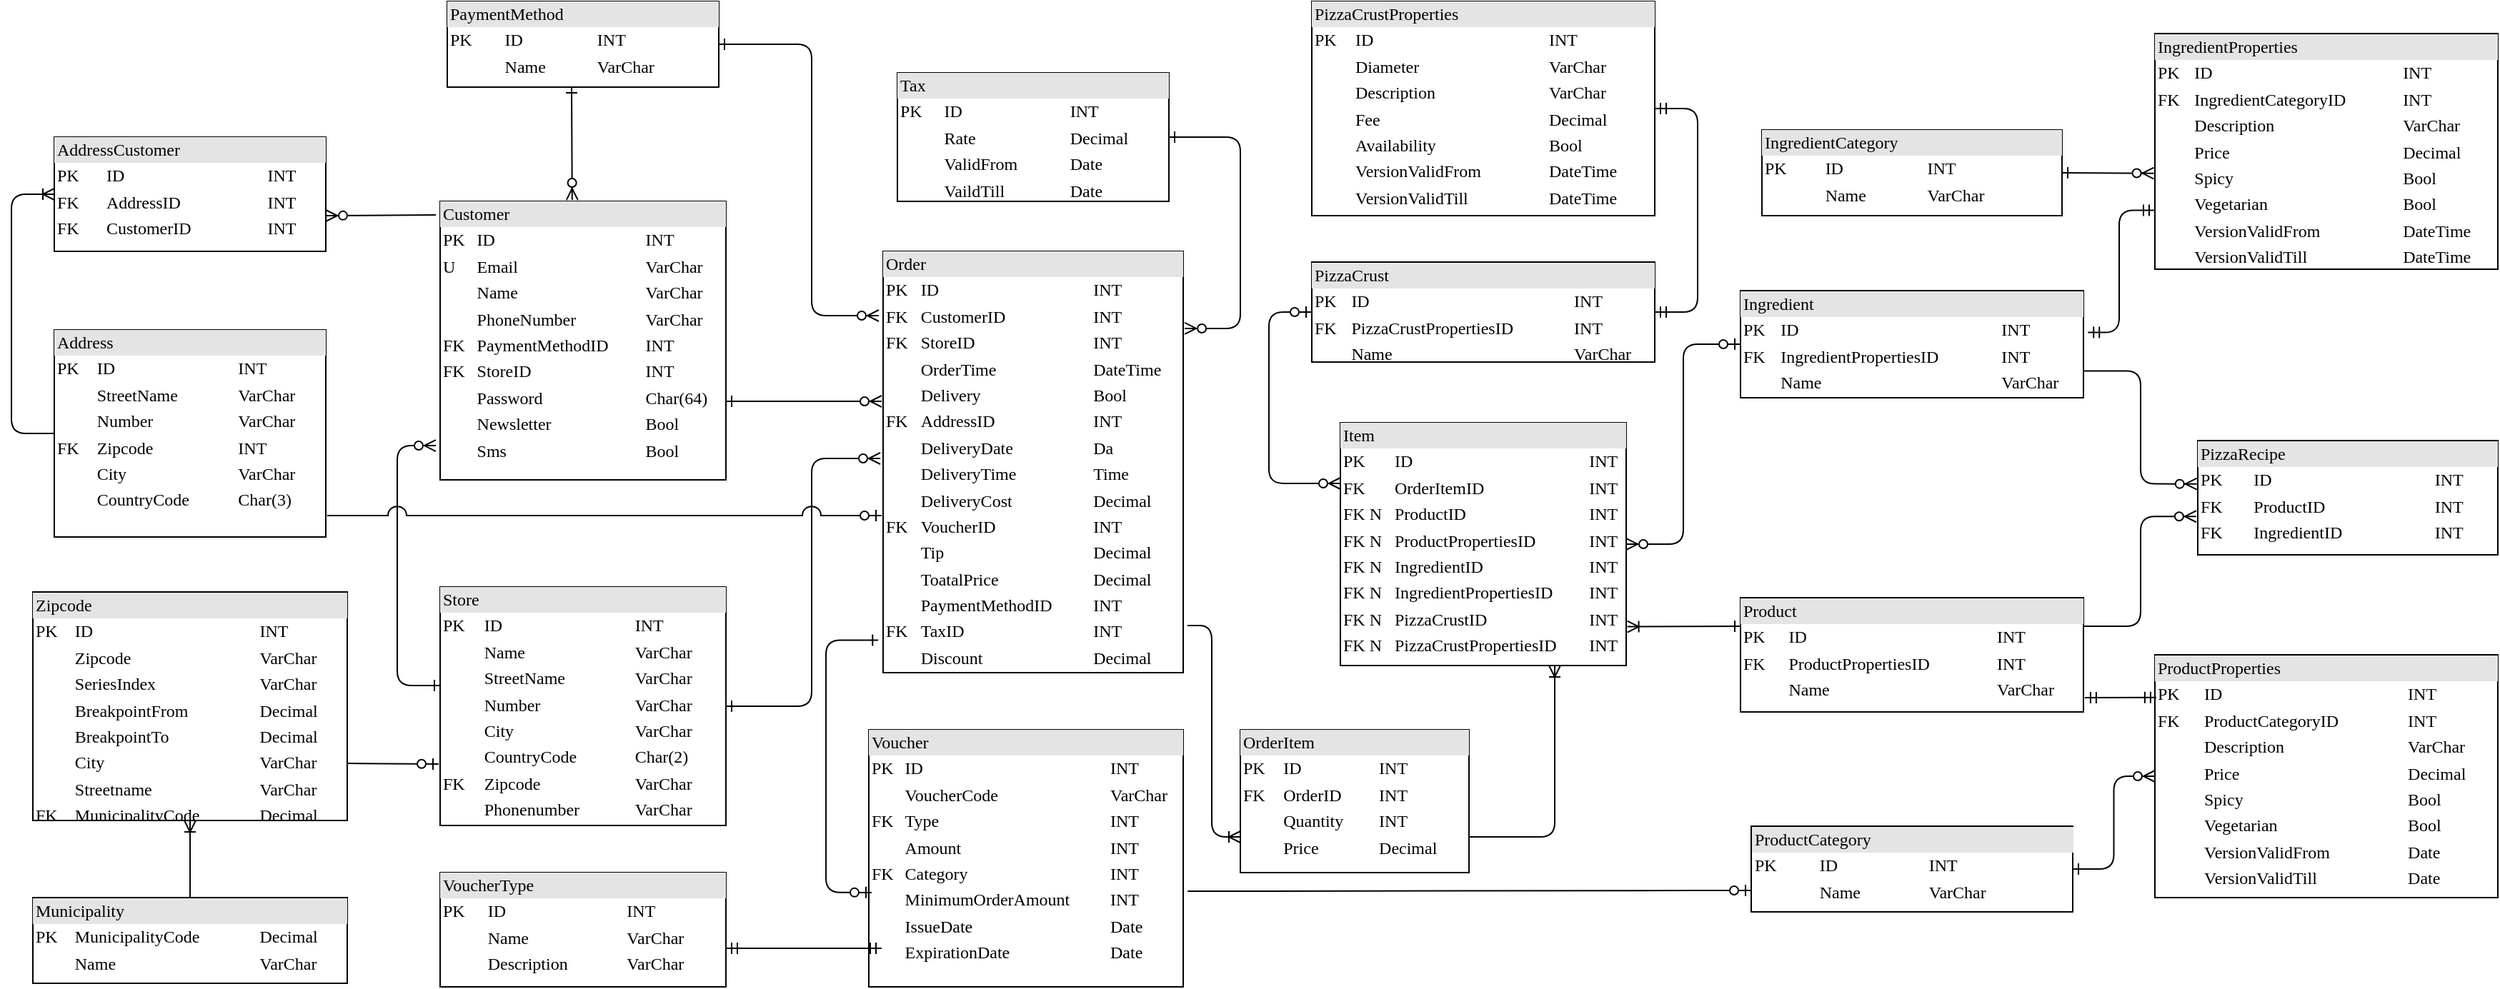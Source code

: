 <mxfile version="13.8.0" type="github">
  <diagram name="Page-1" id="2ca16b54-16f6-2749-3443-fa8db7711227">
    <mxGraphModel dx="3752" dy="2488" grid="1" gridSize="10" guides="1" tooltips="1" connect="1" arrows="1" fold="1" page="1" pageScale="1" pageWidth="1100" pageHeight="850" background="#ffffff" math="0" shadow="0">
      <root>
        <mxCell id="0" />
        <mxCell id="1" parent="0" />
        <mxCell id="2ed32ef02a7f4228-2" value="&lt;div style=&quot;box-sizing: border-box ; width: 100% ; background: #e4e4e4 ; padding: 2px&quot;&gt;Product&lt;br&gt;&lt;/div&gt;&lt;table style=&quot;width: 100% ; font-size: 1em&quot; cellspacing=&quot;0&quot; cellpadding=&quot;2&quot;&gt;&lt;tbody&gt;&lt;tr&gt;&lt;td&gt;PK&amp;nbsp;&lt;/td&gt;&lt;td&gt;ID&lt;/td&gt;&lt;td&gt;INT&lt;br&gt;&lt;/td&gt;&lt;/tr&gt;&lt;tr&gt;&lt;td&gt;FK&lt;/td&gt;&lt;td&gt;ProductPropertiesID&lt;br&gt;&lt;/td&gt;&lt;td&gt;INT&lt;/td&gt;&lt;/tr&gt;&lt;tr&gt;&lt;td&gt;&lt;br&gt;&lt;/td&gt;&lt;td&gt;Name&lt;br&gt;&lt;/td&gt;&lt;td&gt;VarChar&lt;br&gt;&lt;/td&gt;&lt;/tr&gt;&lt;/tbody&gt;&lt;/table&gt;" style="verticalAlign=top;align=left;overflow=fill;html=1;rounded=0;shadow=0;comic=0;labelBackgroundColor=none;strokeWidth=1;fontFamily=Verdana;fontSize=12" parent="1" vertex="1">
          <mxGeometry x="280" y="297.5" width="240" height="80" as="geometry" />
        </mxCell>
        <mxCell id="2ed32ef02a7f4228-3" value="&lt;div style=&quot;box-sizing: border-box ; width: 100% ; background: #e4e4e4 ; padding: 2px&quot;&gt;PizzaCrust&lt;br&gt;&lt;/div&gt;&lt;table style=&quot;width: 100% ; font-size: 1em&quot; cellspacing=&quot;0&quot; cellpadding=&quot;2&quot;&gt;&lt;tbody&gt;&lt;tr&gt;&lt;td&gt;PK&lt;/td&gt;&lt;td&gt;ID&lt;/td&gt;&lt;td&gt;INT&lt;/td&gt;&lt;/tr&gt;&lt;tr&gt;&lt;td&gt;FK&lt;/td&gt;&lt;td&gt;PizzaCrustPropertiesID&lt;/td&gt;&lt;td&gt;INT&lt;/td&gt;&lt;/tr&gt;&lt;tr&gt;&lt;td&gt;&lt;br&gt;&lt;/td&gt;&lt;td&gt;Name&lt;br&gt;&lt;/td&gt;&lt;td&gt;VarChar&lt;/td&gt;&lt;/tr&gt;&lt;/tbody&gt;&lt;/table&gt;" style="verticalAlign=top;align=left;overflow=fill;html=1;rounded=0;shadow=0;comic=0;labelBackgroundColor=none;strokeWidth=1;fontFamily=Verdana;fontSize=12" parent="1" vertex="1">
          <mxGeometry x="-20" y="62.5" width="240" height="70" as="geometry" />
        </mxCell>
        <mxCell id="2ed32ef02a7f4228-5" value="&lt;div style=&quot;box-sizing: border-box ; width: 100% ; background: #e4e4e4 ; padding: 2px&quot;&gt;Store&lt;br&gt;&lt;/div&gt;&lt;table style=&quot;width: 100% ; font-size: 1em&quot; cellspacing=&quot;0&quot; cellpadding=&quot;2&quot;&gt;&lt;tbody&gt;&lt;tr&gt;&lt;td&gt;PK&lt;/td&gt;&lt;td&gt;ID&lt;br&gt;&lt;/td&gt;&lt;td&gt;INT&lt;/td&gt;&lt;/tr&gt;&lt;tr&gt;&lt;td&gt;&lt;br&gt;&lt;/td&gt;&lt;td&gt;Name&lt;br&gt;&lt;/td&gt;&lt;td&gt;VarChar&lt;/td&gt;&lt;/tr&gt;&lt;tr&gt;&lt;td&gt;&lt;br&gt;&lt;/td&gt;&lt;td&gt;StreetName&lt;br&gt;&lt;/td&gt;&lt;td&gt;VarChar&lt;/td&gt;&lt;/tr&gt;&lt;tr&gt;&lt;td&gt;&lt;br&gt;&lt;/td&gt;&lt;td&gt;Number&lt;br&gt;&lt;/td&gt;&lt;td&gt;VarChar&lt;/td&gt;&lt;/tr&gt;&lt;tr&gt;&lt;td&gt;&lt;br&gt;&lt;/td&gt;&lt;td&gt;City&lt;br&gt;&lt;/td&gt;&lt;td&gt;VarChar&lt;/td&gt;&lt;/tr&gt;&lt;tr&gt;&lt;td&gt;&lt;br&gt;&lt;/td&gt;&lt;td&gt;CountryCode&lt;br&gt;&lt;/td&gt;&lt;td&gt;Char(2)&lt;/td&gt;&lt;/tr&gt;&lt;tr&gt;&lt;td&gt;FK&lt;/td&gt;&lt;td&gt;Zipcode&lt;br&gt;&lt;/td&gt;&lt;td&gt;VarChar&lt;/td&gt;&lt;/tr&gt;&lt;tr&gt;&lt;td&gt;&lt;br&gt;&lt;/td&gt;&lt;td&gt;Phonenumber&lt;br&gt;&lt;/td&gt;&lt;td&gt;VarChar&lt;/td&gt;&lt;/tr&gt;&lt;/tbody&gt;&lt;/table&gt;" style="verticalAlign=top;align=left;overflow=fill;html=1;rounded=0;shadow=0;comic=0;labelBackgroundColor=none;strokeWidth=1;fontFamily=Verdana;fontSize=12" parent="1" vertex="1">
          <mxGeometry x="-630" y="290" width="200" height="167" as="geometry" />
        </mxCell>
        <mxCell id="2ed32ef02a7f4228-8" value="&lt;div style=&quot;box-sizing: border-box ; width: 100% ; background: #e4e4e4 ; padding: 2px&quot;&gt;Ingredient&lt;br&gt;&lt;/div&gt;&lt;table style=&quot;width: 100% ; font-size: 1em&quot; cellspacing=&quot;0&quot; cellpadding=&quot;2&quot;&gt;&lt;tbody&gt;&lt;tr&gt;&lt;td&gt;PK&lt;/td&gt;&lt;td&gt;ID&lt;/td&gt;&lt;td&gt;INT&lt;/td&gt;&lt;/tr&gt;&lt;tr&gt;&lt;td&gt;FK&lt;/td&gt;&lt;td&gt;IngredientPropertiesID&lt;/td&gt;&lt;td&gt;INT&lt;/td&gt;&lt;/tr&gt;&lt;tr&gt;&lt;td&gt;&lt;br&gt;&lt;/td&gt;&lt;td&gt;Name&lt;br&gt;&lt;/td&gt;&lt;td&gt;VarChar&lt;/td&gt;&lt;/tr&gt;&lt;/tbody&gt;&lt;/table&gt;" style="verticalAlign=top;align=left;overflow=fill;html=1;rounded=0;shadow=0;comic=0;labelBackgroundColor=none;strokeWidth=1;fontFamily=Verdana;fontSize=12" parent="1" vertex="1">
          <mxGeometry x="280" y="82.5" width="240" height="75" as="geometry" />
        </mxCell>
        <mxCell id="2ed32ef02a7f4228-10" value="&lt;div style=&quot;box-sizing: border-box ; width: 100% ; background: #e4e4e4 ; padding: 2px&quot;&gt;Zipcode&lt;br&gt;&lt;/div&gt;&lt;table style=&quot;width: 100% ; font-size: 1em&quot; cellspacing=&quot;0&quot; cellpadding=&quot;2&quot;&gt;&lt;tbody&gt;&lt;tr&gt;&lt;td&gt;PK&lt;/td&gt;&lt;td&gt;ID&lt;/td&gt;&lt;td&gt;INT&lt;/td&gt;&lt;/tr&gt;&lt;tr&gt;&lt;td&gt;&lt;br&gt;&lt;/td&gt;&lt;td&gt;Zipcode&lt;br&gt;&lt;/td&gt;&lt;td&gt;VarChar&lt;/td&gt;&lt;/tr&gt;&lt;tr&gt;&lt;td&gt;&lt;br&gt;&lt;/td&gt;&lt;td&gt;SeriesIndex&lt;br&gt;&lt;/td&gt;&lt;td&gt;VarChar&lt;br&gt;&lt;/td&gt;&lt;/tr&gt;&lt;tr&gt;&lt;td&gt;&lt;br&gt;&lt;/td&gt;&lt;td&gt;BreakpointFrom&lt;br&gt;&lt;/td&gt;&lt;td&gt;Decimal&lt;br&gt;&lt;/td&gt;&lt;/tr&gt;&lt;tr&gt;&lt;td&gt;&lt;br&gt;&lt;/td&gt;&lt;td&gt;BreakpointTo&lt;br&gt;&lt;/td&gt;&lt;td&gt;Decimal&lt;br&gt;&lt;/td&gt;&lt;/tr&gt;&lt;tr&gt;&lt;td&gt;&lt;br&gt;&lt;/td&gt;&lt;td&gt;City&lt;br&gt;&lt;/td&gt;&lt;td&gt;VarChar&lt;br&gt;&lt;/td&gt;&lt;/tr&gt;&lt;tr&gt;&lt;td&gt;&lt;br&gt;&lt;/td&gt;&lt;td&gt;Streetname&lt;br&gt;&lt;/td&gt;&lt;td&gt;VarChar&lt;br&gt;&lt;/td&gt;&lt;/tr&gt;&lt;tr&gt;&lt;td&gt;FK&lt;/td&gt;&lt;td&gt;MunicipalityCode&lt;br&gt;&lt;/td&gt;&lt;td&gt;Decimal&lt;/td&gt;&lt;/tr&gt;&lt;tr&gt;&lt;td&gt;&lt;br&gt;&lt;/td&gt;&lt;td&gt;&lt;br&gt;&lt;/td&gt;&lt;td&gt;&lt;br&gt;&lt;/td&gt;&lt;/tr&gt;&lt;tr&gt;&lt;td&gt;&lt;br&gt;&lt;/td&gt;&lt;td&gt;&lt;br&gt;&lt;/td&gt;&lt;td&gt;&lt;br&gt;&lt;/td&gt;&lt;/tr&gt;&lt;tr&gt;&lt;td&gt;&lt;br&gt;&lt;/td&gt;&lt;td&gt;&lt;br&gt;&lt;/td&gt;&lt;td&gt;&lt;br&gt;&lt;/td&gt;&lt;/tr&gt;&lt;tr&gt;&lt;td&gt;&lt;br&gt;&lt;/td&gt;&lt;td&gt;&lt;br&gt;&lt;/td&gt;&lt;td&gt;&lt;br&gt;&lt;/td&gt;&lt;/tr&gt;&lt;tr&gt;&lt;td&gt;&lt;br&gt;&lt;/td&gt;&lt;td&gt;&lt;br&gt;&lt;/td&gt;&lt;td&gt;&lt;br&gt;&lt;/td&gt;&lt;/tr&gt;&lt;/tbody&gt;&lt;/table&gt;" style="verticalAlign=top;align=left;overflow=fill;html=1;rounded=0;shadow=0;comic=0;labelBackgroundColor=none;strokeWidth=1;fontFamily=Verdana;fontSize=12" parent="1" vertex="1">
          <mxGeometry x="-915" y="293.5" width="220" height="160" as="geometry" />
        </mxCell>
        <mxCell id="2ed32ef02a7f4228-11" value="&lt;div style=&quot;box-sizing: border-box ; width: 100% ; background: #e4e4e4 ; padding: 2px&quot;&gt;Municipality&lt;br&gt;&lt;/div&gt;&lt;table style=&quot;width: 100% ; font-size: 1em&quot; cellspacing=&quot;0&quot; cellpadding=&quot;2&quot;&gt;&lt;tbody&gt;&lt;tr&gt;&lt;td&gt;PK&lt;/td&gt;&lt;td&gt;MunicipalityCode&lt;br&gt;&lt;/td&gt;&lt;td&gt;Decimal&lt;br&gt;&lt;/td&gt;&lt;/tr&gt;&lt;tr&gt;&lt;td&gt;&lt;br&gt;&lt;/td&gt;&lt;td&gt;Name&lt;br&gt;&lt;/td&gt;&lt;td&gt;VarChar&lt;/td&gt;&lt;/tr&gt;&lt;tr&gt;&lt;td&gt;&lt;br&gt;&lt;/td&gt;&lt;td&gt;&lt;br&gt;&lt;/td&gt;&lt;td&gt;&lt;br&gt;&lt;/td&gt;&lt;/tr&gt;&lt;/tbody&gt;&lt;/table&gt;" style="verticalAlign=top;align=left;overflow=fill;html=1;rounded=0;shadow=0;comic=0;labelBackgroundColor=none;strokeWidth=1;fontFamily=Verdana;fontSize=12" parent="1" vertex="1">
          <mxGeometry x="-915" y="507.5" width="220" height="60" as="geometry" />
        </mxCell>
        <mxCell id="y2381WITxYUz7QJ1ljLC-3" value="&lt;div style=&quot;box-sizing: border-box ; width: 100% ; background: #e4e4e4 ; padding: 2px&quot;&gt;ProductCategory&lt;br&gt;&lt;/div&gt;&lt;table style=&quot;width: 100% ; font-size: 1em&quot; cellspacing=&quot;0&quot; cellpadding=&quot;2&quot;&gt;&lt;tbody&gt;&lt;tr&gt;&lt;td&gt;PK&lt;/td&gt;&lt;td&gt;ID&lt;br&gt;&lt;/td&gt;&lt;td&gt;INT&lt;/td&gt;&lt;/tr&gt;&lt;tr&gt;&lt;td&gt;&lt;br&gt;&lt;/td&gt;&lt;td&gt;Name&lt;br&gt;&lt;/td&gt;&lt;td&gt;VarChar&lt;/td&gt;&lt;/tr&gt;&lt;/tbody&gt;&lt;/table&gt;" style="verticalAlign=top;align=left;overflow=fill;html=1;rounded=0;shadow=0;comic=0;labelBackgroundColor=none;strokeWidth=1;fontFamily=Verdana;fontSize=12" parent="1" vertex="1">
          <mxGeometry x="287.5" y="457.5" width="225" height="60" as="geometry" />
        </mxCell>
        <mxCell id="y2381WITxYUz7QJ1ljLC-4" style="edgeStyle=orthogonalEdgeStyle;rounded=0;orthogonalLoop=1;jettySize=auto;html=1;exitX=0.5;exitY=1;exitDx=0;exitDy=0;" parent="1" source="y2381WITxYUz7QJ1ljLC-3" target="y2381WITxYUz7QJ1ljLC-3" edge="1">
          <mxGeometry relative="1" as="geometry" />
        </mxCell>
        <mxCell id="y2381WITxYUz7QJ1ljLC-5" style="edgeStyle=orthogonalEdgeStyle;rounded=0;orthogonalLoop=1;jettySize=auto;html=1;exitX=0.5;exitY=1;exitDx=0;exitDy=0;" parent="1" source="2ed32ef02a7f4228-2" target="2ed32ef02a7f4228-2" edge="1">
          <mxGeometry relative="1" as="geometry" />
        </mxCell>
        <mxCell id="y2381WITxYUz7QJ1ljLC-6" value="&lt;div style=&quot;box-sizing: border-box ; width: 100% ; background: #e4e4e4 ; padding: 2px&quot;&gt;IngredientCategory&lt;br&gt;&lt;/div&gt;&lt;table style=&quot;width: 100% ; font-size: 1em&quot; cellspacing=&quot;0&quot; cellpadding=&quot;2&quot;&gt;&lt;tbody&gt;&lt;tr&gt;&lt;td&gt;PK&lt;/td&gt;&lt;td&gt;ID&lt;br&gt;&lt;/td&gt;&lt;td&gt;INT&lt;/td&gt;&lt;/tr&gt;&lt;tr&gt;&lt;td&gt;&lt;br&gt;&lt;/td&gt;&lt;td&gt;Name&lt;br&gt;&lt;/td&gt;&lt;td&gt;VarChar&lt;/td&gt;&lt;/tr&gt;&lt;/tbody&gt;&lt;/table&gt;" style="verticalAlign=top;align=left;overflow=fill;html=1;rounded=0;shadow=0;comic=0;labelBackgroundColor=none;strokeWidth=1;fontFamily=Verdana;fontSize=12" parent="1" vertex="1">
          <mxGeometry x="295" y="-30" width="210" height="60" as="geometry" />
        </mxCell>
        <mxCell id="y2381WITxYUz7QJ1ljLC-7" value="&lt;div style=&quot;box-sizing: border-box ; width: 100% ; background: #e4e4e4 ; padding: 2px&quot;&gt;PizzaRecipe&lt;br&gt;&lt;/div&gt;&lt;table style=&quot;width: 100% ; font-size: 1em&quot; cellspacing=&quot;0&quot; cellpadding=&quot;2&quot;&gt;&lt;tbody&gt;&lt;tr&gt;&lt;td&gt;PK&lt;/td&gt;&lt;td&gt;ID&lt;/td&gt;&lt;td&gt;INT&lt;/td&gt;&lt;/tr&gt;&lt;tr&gt;&lt;td&gt;FK&lt;/td&gt;&lt;td&gt;ProductID&lt;br&gt;&lt;/td&gt;&lt;td&gt;INT&lt;/td&gt;&lt;/tr&gt;&lt;tr&gt;&lt;td&gt;FK&lt;/td&gt;&lt;td&gt;IngredientID&lt;br&gt;&lt;/td&gt;&lt;td&gt;INT&lt;/td&gt;&lt;/tr&gt;&lt;/tbody&gt;&lt;/table&gt;" style="verticalAlign=top;align=left;overflow=fill;html=1;rounded=0;shadow=0;comic=0;labelBackgroundColor=none;strokeWidth=1;fontFamily=Verdana;fontSize=12" parent="1" vertex="1">
          <mxGeometry x="600" y="187.5" width="210" height="80" as="geometry" />
        </mxCell>
        <mxCell id="y2381WITxYUz7QJ1ljLC-9" value="&lt;div style=&quot;box-sizing: border-box ; width: 100% ; background: #e4e4e4 ; padding: 2px&quot;&gt;OrderItem&lt;br&gt;&lt;/div&gt;&lt;table style=&quot;width: 100% ; font-size: 1em&quot; cellspacing=&quot;0&quot; cellpadding=&quot;2&quot;&gt;&lt;tbody&gt;&lt;tr&gt;&lt;td&gt;PK&lt;/td&gt;&lt;td&gt;ID&lt;/td&gt;&lt;td&gt;INT&lt;/td&gt;&lt;/tr&gt;&lt;tr&gt;&lt;td&gt;FK&lt;/td&gt;&lt;td&gt;OrderID&lt;br&gt;&lt;/td&gt;&lt;td&gt;INT&lt;/td&gt;&lt;/tr&gt;&lt;tr&gt;&lt;td&gt;&lt;br&gt;&lt;/td&gt;&lt;td&gt;Quantity&lt;/td&gt;&lt;td&gt;INT&lt;/td&gt;&lt;/tr&gt;&lt;tr&gt;&lt;td&gt;&lt;br&gt;&lt;/td&gt;&lt;td&gt;Price&lt;br&gt;&lt;/td&gt;&lt;td&gt;Decimal&lt;br&gt;&lt;/td&gt;&lt;/tr&gt;&lt;/tbody&gt;&lt;/table&gt;" style="verticalAlign=top;align=left;overflow=fill;html=1;rounded=0;shadow=0;comic=0;labelBackgroundColor=none;strokeWidth=1;fontFamily=Verdana;fontSize=12" parent="1" vertex="1">
          <mxGeometry x="-70" y="390" width="160" height="100" as="geometry" />
        </mxCell>
        <mxCell id="y2381WITxYUz7QJ1ljLC-11" value="&lt;div style=&quot;box-sizing: border-box ; width: 100% ; background: #e4e4e4 ; padding: 2px&quot;&gt;Order&lt;br&gt;&lt;/div&gt;&lt;table style=&quot;width: 100% ; font-size: 1em&quot; cellspacing=&quot;0&quot; cellpadding=&quot;2&quot;&gt;&lt;tbody&gt;&lt;tr&gt;&lt;td&gt;PK&lt;/td&gt;&lt;td&gt;ID&lt;br&gt;&lt;/td&gt;&lt;td&gt;INT&lt;/td&gt;&lt;/tr&gt;&lt;tr&gt;&lt;td&gt;FK&lt;/td&gt;&lt;td&gt;CustomerID&lt;br&gt;&lt;/td&gt;&lt;td&gt;INT&lt;/td&gt;&lt;/tr&gt;&lt;tr&gt;&lt;td&gt;FK&lt;/td&gt;&lt;td&gt;StoreID&lt;/td&gt;&lt;td&gt;INT&lt;/td&gt;&lt;/tr&gt;&lt;tr&gt;&lt;td&gt;&lt;br&gt;&lt;/td&gt;&lt;td&gt;OrderTime&lt;/td&gt;&lt;td&gt;DateTime&lt;/td&gt;&lt;/tr&gt;&lt;tr&gt;&lt;td&gt;&lt;br&gt;&lt;/td&gt;&lt;td&gt;Delivery&lt;/td&gt;&lt;td&gt;Bool&lt;/td&gt;&lt;/tr&gt;&lt;tr&gt;&lt;td&gt;FK&lt;/td&gt;&lt;td&gt;AddressID&lt;/td&gt;&lt;td&gt;INT&lt;/td&gt;&lt;/tr&gt;&lt;tr&gt;&lt;td&gt;&lt;br&gt;&lt;/td&gt;&lt;td&gt;DeliveryDate&lt;/td&gt;&lt;td&gt;Da&lt;/td&gt;&lt;/tr&gt;&lt;tr&gt;&lt;td&gt;&lt;br&gt;&lt;/td&gt;&lt;td&gt;DeliveryTime&lt;/td&gt;&lt;td&gt;Time&lt;/td&gt;&lt;/tr&gt;&lt;tr&gt;&lt;td&gt;&lt;br&gt;&lt;/td&gt;&lt;td&gt;DeliveryCost&lt;/td&gt;&lt;td&gt;Decimal&lt;/td&gt;&lt;/tr&gt;&lt;tr&gt;&lt;td&gt;FK&lt;/td&gt;&lt;td&gt;VoucherID&lt;/td&gt;&lt;td&gt;INT&lt;/td&gt;&lt;/tr&gt;&lt;tr&gt;&lt;td&gt;&lt;br&gt;&lt;/td&gt;&lt;td&gt;Tip&lt;/td&gt;&lt;td&gt;Decimal&lt;br&gt;&lt;/td&gt;&lt;/tr&gt;&lt;tr&gt;&lt;td&gt;&lt;br&gt;&lt;/td&gt;&lt;td&gt;ToatalPrice&lt;/td&gt;&lt;td&gt;Decimal&lt;/td&gt;&lt;/tr&gt;&lt;tr&gt;&lt;td&gt;&lt;br&gt;&lt;/td&gt;&lt;td&gt;PaymentMethodID&lt;/td&gt;&lt;td&gt;INT&lt;br&gt;&lt;/td&gt;&lt;/tr&gt;&lt;tr&gt;&lt;td&gt;FK&lt;/td&gt;&lt;td&gt;TaxID&lt;/td&gt;&lt;td&gt;INT&lt;/td&gt;&lt;/tr&gt;&lt;tr&gt;&lt;td&gt;&lt;br&gt;&lt;/td&gt;&lt;td&gt;Discount&lt;/td&gt;&lt;td&gt;Decimal&lt;/td&gt;&lt;/tr&gt;&lt;/tbody&gt;&lt;/table&gt;" style="verticalAlign=top;align=left;overflow=fill;html=1;rounded=0;shadow=0;comic=0;labelBackgroundColor=none;strokeWidth=1;fontFamily=Verdana;fontSize=12" parent="1" vertex="1">
          <mxGeometry x="-320" y="55" width="210" height="295" as="geometry" />
        </mxCell>
        <mxCell id="y2381WITxYUz7QJ1ljLC-12" value="&lt;div style=&quot;box-sizing: border-box ; width: 100% ; background: #e4e4e4 ; padding: 2px&quot;&gt;Customer&lt;br&gt;&lt;/div&gt;&lt;table style=&quot;width: 100% ; font-size: 1em&quot; cellspacing=&quot;0&quot; cellpadding=&quot;2&quot;&gt;&lt;tbody&gt;&lt;tr&gt;&lt;td&gt;PK&lt;/td&gt;&lt;td&gt;ID&lt;br&gt;&lt;/td&gt;&lt;td&gt;INT&lt;/td&gt;&lt;/tr&gt;&lt;tr&gt;&lt;td&gt;U&lt;/td&gt;&lt;td&gt;Email&lt;br&gt;&lt;/td&gt;&lt;td&gt;VarChar&lt;/td&gt;&lt;/tr&gt;&lt;tr&gt;&lt;td&gt;&lt;br&gt;&lt;/td&gt;&lt;td&gt;Name&lt;/td&gt;&lt;td&gt;VarChar&lt;br&gt;&lt;/td&gt;&lt;/tr&gt;&lt;tr&gt;&lt;td&gt;&lt;br&gt;&lt;/td&gt;&lt;td&gt;PhoneNumber&lt;/td&gt;&lt;td&gt;VarChar&lt;/td&gt;&lt;/tr&gt;&lt;tr&gt;&lt;td&gt;FK&lt;/td&gt;&lt;td&gt;PaymentMethodID&lt;/td&gt;&lt;td&gt;INT&lt;/td&gt;&lt;/tr&gt;&lt;tr&gt;&lt;td&gt;FK&lt;/td&gt;&lt;td&gt;StoreID&lt;/td&gt;&lt;td&gt;INT&lt;/td&gt;&lt;/tr&gt;&lt;tr&gt;&lt;td&gt;&lt;br&gt;&lt;/td&gt;&lt;td&gt;Password&lt;/td&gt;&lt;td&gt;Char(64)&lt;/td&gt;&lt;/tr&gt;&lt;tr&gt;&lt;td&gt;&lt;br&gt;&lt;/td&gt;&lt;td&gt;Newsletter&lt;/td&gt;&lt;td&gt;Bool&lt;/td&gt;&lt;/tr&gt;&lt;tr&gt;&lt;td&gt;&lt;br&gt;&lt;/td&gt;&lt;td&gt;Sms&lt;/td&gt;&lt;td&gt;Bool&lt;/td&gt;&lt;/tr&gt;&lt;/tbody&gt;&lt;/table&gt;" style="verticalAlign=top;align=left;overflow=fill;html=1;rounded=0;shadow=0;comic=0;labelBackgroundColor=none;strokeWidth=1;fontFamily=Verdana;fontSize=12" parent="1" vertex="1">
          <mxGeometry x="-630" y="20" width="200" height="195" as="geometry" />
        </mxCell>
        <mxCell id="y2381WITxYUz7QJ1ljLC-13" value="&lt;div style=&quot;box-sizing: border-box ; width: 100% ; background: #e4e4e4 ; padding: 2px&quot;&gt;PaymentMethod&lt;br&gt;&lt;/div&gt;&lt;table style=&quot;width: 100% ; font-size: 1em&quot; cellspacing=&quot;0&quot; cellpadding=&quot;2&quot;&gt;&lt;tbody&gt;&lt;tr&gt;&lt;td&gt;PK&lt;/td&gt;&lt;td&gt;ID&lt;br&gt;&lt;/td&gt;&lt;td&gt;INT&lt;/td&gt;&lt;/tr&gt;&lt;tr&gt;&lt;td&gt;&lt;br&gt;&lt;/td&gt;&lt;td&gt;Name&lt;br&gt;&lt;/td&gt;&lt;td&gt;VarChar&lt;/td&gt;&lt;/tr&gt;&lt;/tbody&gt;&lt;/table&gt;" style="verticalAlign=top;align=left;overflow=fill;html=1;rounded=0;shadow=0;comic=0;labelBackgroundColor=none;strokeWidth=1;fontFamily=Verdana;fontSize=12" parent="1" vertex="1">
          <mxGeometry x="-625" y="-120" width="190" height="60" as="geometry" />
        </mxCell>
        <mxCell id="y2381WITxYUz7QJ1ljLC-15" value="&lt;div style=&quot;box-sizing: border-box ; width: 100% ; background: #e4e4e4 ; padding: 2px&quot;&gt;Address&lt;br&gt;&lt;/div&gt;&lt;table style=&quot;width: 100% ; font-size: 1em&quot; cellspacing=&quot;0&quot; cellpadding=&quot;2&quot;&gt;&lt;tbody&gt;&lt;tr&gt;&lt;td&gt;PK&lt;/td&gt;&lt;td&gt;ID&lt;br&gt;&lt;/td&gt;&lt;td&gt;INT&lt;/td&gt;&lt;/tr&gt;&lt;tr&gt;&lt;td&gt;&lt;br&gt;&lt;/td&gt;&lt;td&gt;StreetName&lt;/td&gt;&lt;td&gt;VarChar&lt;/td&gt;&lt;/tr&gt;&lt;tr&gt;&lt;td&gt;&lt;br&gt;&lt;/td&gt;&lt;td&gt;Number&lt;/td&gt;&lt;td&gt;VarChar&lt;/td&gt;&lt;/tr&gt;&lt;tr&gt;&lt;td&gt;FK&lt;/td&gt;&lt;td&gt;Zipcode&lt;/td&gt;&lt;td&gt;INT&lt;/td&gt;&lt;/tr&gt;&lt;tr&gt;&lt;td&gt;&lt;br&gt;&lt;/td&gt;&lt;td&gt;City&lt;/td&gt;&lt;td&gt;VarChar&lt;/td&gt;&lt;/tr&gt;&lt;tr&gt;&lt;td&gt;&lt;br&gt;&lt;/td&gt;&lt;td&gt;CountryCode&lt;/td&gt;&lt;td&gt;Char(3)&lt;/td&gt;&lt;/tr&gt;&lt;/tbody&gt;&lt;/table&gt;" style="verticalAlign=top;align=left;overflow=fill;html=1;rounded=0;shadow=0;comic=0;labelBackgroundColor=none;strokeWidth=1;fontFamily=Verdana;fontSize=12" parent="1" vertex="1">
          <mxGeometry x="-900" y="110" width="190" height="145" as="geometry" />
        </mxCell>
        <mxCell id="y2381WITxYUz7QJ1ljLC-16" value="&lt;div style=&quot;box-sizing: border-box ; width: 100% ; background: #e4e4e4 ; padding: 2px&quot;&gt;Voucher&lt;br&gt;&lt;/div&gt;&lt;table style=&quot;width: 100% ; font-size: 1em&quot; cellspacing=&quot;0&quot; cellpadding=&quot;2&quot;&gt;&lt;tbody&gt;&lt;tr&gt;&lt;td&gt;PK&lt;/td&gt;&lt;td&gt;ID&lt;br&gt;&lt;/td&gt;&lt;td&gt;INT&lt;br&gt;&lt;/td&gt;&lt;/tr&gt;&lt;tr&gt;&lt;td&gt;&lt;br&gt;&lt;/td&gt;&lt;td&gt;VoucherCode&lt;/td&gt;&lt;td&gt;VarChar&lt;/td&gt;&lt;/tr&gt;&lt;tr&gt;&lt;td&gt;FK&lt;/td&gt;&lt;td&gt;Type&lt;/td&gt;&lt;td&gt;INT&lt;/td&gt;&lt;/tr&gt;&lt;tr&gt;&lt;td&gt;&lt;br&gt;&lt;/td&gt;&lt;td&gt;Amount&lt;/td&gt;&lt;td&gt;INT&lt;/td&gt;&lt;/tr&gt;&lt;tr&gt;&lt;td&gt;FK&lt;/td&gt;&lt;td&gt;Category&lt;/td&gt;&lt;td&gt;INT&lt;/td&gt;&lt;/tr&gt;&lt;tr&gt;&lt;td&gt;&lt;br&gt;&lt;/td&gt;&lt;td&gt;MinimumOrderAmount&lt;/td&gt;&lt;td&gt;INT&lt;/td&gt;&lt;/tr&gt;&lt;tr&gt;&lt;td&gt;&lt;br&gt;&lt;/td&gt;&lt;td&gt;IssueDate&lt;/td&gt;&lt;td&gt;Date&lt;/td&gt;&lt;/tr&gt;&lt;tr&gt;&lt;td&gt;&lt;br&gt;&lt;/td&gt;&lt;td&gt;ExpirationDate&lt;/td&gt;&lt;td&gt;Date&lt;br&gt;&lt;/td&gt;&lt;/tr&gt;&lt;/tbody&gt;&lt;/table&gt;" style="verticalAlign=top;align=left;overflow=fill;html=1;rounded=0;shadow=0;comic=0;labelBackgroundColor=none;strokeWidth=1;fontFamily=Verdana;fontSize=12" parent="1" vertex="1">
          <mxGeometry x="-330" y="390" width="220" height="180" as="geometry" />
        </mxCell>
        <mxCell id="y2381WITxYUz7QJ1ljLC-17" value="&lt;div style=&quot;box-sizing: border-box ; width: 100% ; background: #e4e4e4 ; padding: 2px&quot;&gt;Item&lt;br&gt;&lt;/div&gt;&lt;table style=&quot;width: 100% ; font-size: 1em&quot; cellspacing=&quot;0&quot; cellpadding=&quot;2&quot;&gt;&lt;tbody&gt;&lt;tr&gt;&lt;td&gt;PK&lt;/td&gt;&lt;td&gt;ID&lt;/td&gt;&lt;td&gt;INT&lt;/td&gt;&lt;/tr&gt;&lt;tr&gt;&lt;td&gt;FK&lt;/td&gt;&lt;td&gt;OrderItemID&lt;br&gt;&lt;/td&gt;&lt;td&gt;INT&lt;/td&gt;&lt;/tr&gt;&lt;tr&gt;&lt;td&gt;FK N&lt;/td&gt;&lt;td&gt;ProductID&lt;/td&gt;&lt;td&gt;INT&lt;/td&gt;&lt;/tr&gt;&lt;tr&gt;&lt;td&gt;FK N&lt;/td&gt;&lt;td&gt;&lt;span style=&quot;background-color: rgb(255 , 255 , 255)&quot;&gt;ProductPropertiesID&lt;/span&gt;&lt;/td&gt;&lt;td&gt;INT&lt;/td&gt;&lt;/tr&gt;&lt;tr&gt;&lt;td&gt;FK N&lt;/td&gt;&lt;td&gt;IngredientID&lt;/td&gt;&lt;td&gt;INT&lt;/td&gt;&lt;/tr&gt;&lt;tr&gt;&lt;td&gt;FK N&lt;/td&gt;&lt;td&gt;&lt;span style=&quot;background-color: rgb(255 , 255 , 255)&quot;&gt;IngredientPropertiesID&lt;/span&gt;&lt;/td&gt;&lt;td&gt;INT&lt;/td&gt;&lt;/tr&gt;&lt;tr&gt;&lt;td&gt;FK N&lt;/td&gt;&lt;td&gt;PizzaCrustID&lt;/td&gt;&lt;td&gt;INT&lt;/td&gt;&lt;/tr&gt;&lt;tr&gt;&lt;td&gt;FK N&lt;/td&gt;&lt;td&gt;&lt;span style=&quot;background-color: rgb(255 , 255 , 255)&quot;&gt;PizzaCrustPropertiesID&lt;/span&gt;&lt;/td&gt;&lt;td&gt;INT&lt;/td&gt;&lt;/tr&gt;&lt;/tbody&gt;&lt;/table&gt;" style="verticalAlign=top;align=left;overflow=fill;html=1;rounded=0;shadow=0;comic=0;labelBackgroundColor=none;strokeWidth=1;fontFamily=Verdana;fontSize=12" parent="1" vertex="1">
          <mxGeometry y="175" width="200" height="170" as="geometry" />
        </mxCell>
        <mxCell id="y2381WITxYUz7QJ1ljLC-18" style="edgeStyle=orthogonalEdgeStyle;rounded=0;orthogonalLoop=1;jettySize=auto;html=1;exitX=0.5;exitY=1;exitDx=0;exitDy=0;" parent="1" source="y2381WITxYUz7QJ1ljLC-7" target="y2381WITxYUz7QJ1ljLC-7" edge="1">
          <mxGeometry relative="1" as="geometry" />
        </mxCell>
        <mxCell id="y2381WITxYUz7QJ1ljLC-19" value="" style="fontSize=12;html=1;endArrow=ERoneToMany;endFill=0;entryX=0;entryY=0.75;entryDx=0;entryDy=0;exitX=1.014;exitY=0.888;exitDx=0;exitDy=0;exitPerimeter=0;edgeStyle=orthogonalEdgeStyle;" parent="1" source="y2381WITxYUz7QJ1ljLC-11" target="y2381WITxYUz7QJ1ljLC-9" edge="1">
          <mxGeometry width="100" height="100" relative="1" as="geometry">
            <mxPoint x="-108" y="185" as="sourcePoint" />
            <mxPoint x="50" y="-110" as="targetPoint" />
          </mxGeometry>
        </mxCell>
        <mxCell id="y2381WITxYUz7QJ1ljLC-21" value="" style="fontSize=12;html=1;endArrow=ERone;endFill=0;startArrow=ERzeroToMany;startFill=1;entryX=1;entryY=0.5;entryDx=0;entryDy=0;exitX=-0.003;exitY=0.593;exitDx=0;exitDy=0;exitPerimeter=0;" parent="1" source="NlJtgaRzAW7B0GlUagiI-6" target="y2381WITxYUz7QJ1ljLC-6" edge="1">
          <mxGeometry width="100" height="100" relative="1" as="geometry">
            <mxPoint x="500" y="316.5" as="sourcePoint" />
            <mxPoint x="590" y="316.5" as="targetPoint" />
          </mxGeometry>
        </mxCell>
        <mxCell id="y2381WITxYUz7QJ1ljLC-22" value="" style="fontSize=12;html=1;endArrow=ERoneToMany;endFill=0;exitX=1;exitY=0.75;exitDx=0;exitDy=0;entryX=0.75;entryY=1;entryDx=0;entryDy=0;edgeStyle=orthogonalEdgeStyle;" parent="1" source="y2381WITxYUz7QJ1ljLC-9" target="y2381WITxYUz7QJ1ljLC-17" edge="1">
          <mxGeometry width="100" height="100" relative="1" as="geometry">
            <mxPoint x="110" y="316.5" as="sourcePoint" />
            <mxPoint x="140" y="317.5" as="targetPoint" />
          </mxGeometry>
        </mxCell>
        <mxCell id="y2381WITxYUz7QJ1ljLC-23" value="" style="fontSize=12;html=1;endArrow=ERzeroToOne;endFill=1;startArrow=ERzeroToMany;startFill=1;exitX=0;exitY=0.25;exitDx=0;exitDy=0;edgeStyle=orthogonalEdgeStyle;entryX=0;entryY=0.5;entryDx=0;entryDy=0;" parent="1" source="y2381WITxYUz7QJ1ljLC-17" target="2ed32ef02a7f4228-3" edge="1">
          <mxGeometry width="100" height="100" relative="1" as="geometry">
            <mxPoint x="340" y="177.5" as="sourcePoint" />
            <mxPoint x="80" y="127.5" as="targetPoint" />
            <Array as="points">
              <mxPoint x="-50" y="217" />
              <mxPoint x="-50" y="97" />
            </Array>
          </mxGeometry>
        </mxCell>
        <mxCell id="y2381WITxYUz7QJ1ljLC-24" value="" style="edgeStyle=orthogonalEdgeStyle;fontSize=12;html=1;endArrow=ERzeroToOne;endFill=1;exitX=1;exitY=0.5;exitDx=0;exitDy=0;entryX=0;entryY=0.5;entryDx=0;entryDy=0;startArrow=ERzeroToMany;startFill=1;" parent="1" source="y2381WITxYUz7QJ1ljLC-17" target="2ed32ef02a7f4228-8" edge="1">
          <mxGeometry width="100" height="100" relative="1" as="geometry">
            <mxPoint x="220" y="317.5" as="sourcePoint" />
            <mxPoint x="280" y="317.5" as="targetPoint" />
          </mxGeometry>
        </mxCell>
        <mxCell id="y2381WITxYUz7QJ1ljLC-25" value="" style="fontSize=12;html=1;endArrow=ERone;endFill=0;entryX=0;entryY=0.25;entryDx=0;entryDy=0;startArrow=ERoneToMany;startFill=0;exitX=1.004;exitY=0.84;exitDx=0;exitDy=0;exitPerimeter=0;" parent="1" source="y2381WITxYUz7QJ1ljLC-17" target="2ed32ef02a7f4228-2" edge="1">
          <mxGeometry width="100" height="100" relative="1" as="geometry">
            <mxPoint x="250" y="295.5" as="sourcePoint" />
            <mxPoint x="290" y="347.5" as="targetPoint" />
          </mxGeometry>
        </mxCell>
        <mxCell id="y2381WITxYUz7QJ1ljLC-26" value="" style="fontSize=12;html=1;endArrow=ERzeroToMany;endFill=1;startArrow=ERone;startFill=0;" parent="1" edge="1">
          <mxGeometry width="100" height="100" relative="1" as="geometry">
            <mxPoint x="-430" y="160" as="sourcePoint" />
            <mxPoint x="-321" y="160" as="targetPoint" />
          </mxGeometry>
        </mxCell>
        <mxCell id="y2381WITxYUz7QJ1ljLC-27" value="" style="edgeStyle=orthogonalEdgeStyle;fontSize=12;html=1;endArrow=ERzeroToMany;endFill=1;exitX=1;exitY=0.5;exitDx=0;exitDy=0;startArrow=ERone;startFill=0;" parent="1" source="2ed32ef02a7f4228-5" edge="1">
          <mxGeometry width="100" height="100" relative="1" as="geometry">
            <mxPoint x="-370" y="310" as="sourcePoint" />
            <mxPoint x="-322" y="200" as="targetPoint" />
            <Array as="points">
              <mxPoint x="-370" y="374" />
              <mxPoint x="-370" y="200" />
            </Array>
          </mxGeometry>
        </mxCell>
        <mxCell id="y2381WITxYUz7QJ1ljLC-28" value="" style="fontSize=12;html=1;endArrow=ERzeroToMany;endFill=1;entryX=0.462;entryY=-0.005;entryDx=0;entryDy=0;startArrow=ERone;startFill=0;entryPerimeter=0;" parent="1" target="y2381WITxYUz7QJ1ljLC-12" edge="1">
          <mxGeometry width="100" height="100" relative="1" as="geometry">
            <mxPoint x="-538" y="-60" as="sourcePoint" />
            <mxPoint x="-660" y="80" as="targetPoint" />
          </mxGeometry>
        </mxCell>
        <mxCell id="y2381WITxYUz7QJ1ljLC-31" value="" style="edgeStyle=orthogonalEdgeStyle;fontSize=12;html=1;endArrow=ERone;endFill=0;startArrow=ERzeroToMany;startFill=1;entryX=1;entryY=0.5;entryDx=0;entryDy=0;" parent="1" source="NlJtgaRzAW7B0GlUagiI-8" target="y2381WITxYUz7QJ1ljLC-3" edge="1">
          <mxGeometry width="100" height="100" relative="1" as="geometry">
            <mxPoint x="530" y="457.5" as="sourcePoint" />
            <mxPoint x="580" y="342.5" as="targetPoint" />
          </mxGeometry>
        </mxCell>
        <mxCell id="y2381WITxYUz7QJ1ljLC-32" value="" style="edgeStyle=orthogonalEdgeStyle;fontSize=12;html=1;endArrow=ERzeroToMany;endFill=1;startArrow=none;startFill=0;exitX=1;exitY=0.75;exitDx=0;exitDy=0;entryX=-0.003;entryY=0.379;entryDx=0;entryDy=0;entryPerimeter=0;" parent="1" source="2ed32ef02a7f4228-8" target="y2381WITxYUz7QJ1ljLC-7" edge="1">
          <mxGeometry width="100" height="100" relative="1" as="geometry">
            <mxPoint x="480" y="242.5" as="sourcePoint" />
            <mxPoint x="540" y="172.5" as="targetPoint" />
          </mxGeometry>
        </mxCell>
        <mxCell id="y2381WITxYUz7QJ1ljLC-33" value="" style="edgeStyle=orthogonalEdgeStyle;fontSize=12;html=1;endArrow=ERzeroToMany;endFill=1;startArrow=none;startFill=0;entryX=-0.005;entryY=0.664;entryDx=0;entryDy=0;exitX=1;exitY=0.25;exitDx=0;exitDy=0;entryPerimeter=0;" parent="1" source="2ed32ef02a7f4228-2" target="y2381WITxYUz7QJ1ljLC-7" edge="1">
          <mxGeometry width="100" height="100" relative="1" as="geometry">
            <mxPoint x="490" y="252.5" as="sourcePoint" />
            <mxPoint x="550" y="182.5" as="targetPoint" />
          </mxGeometry>
        </mxCell>
        <mxCell id="y2381WITxYUz7QJ1ljLC-34" value="" style="fontSize=12;html=1;endArrow=ERzeroToMany;endFill=1;exitX=0;exitY=0.413;exitDx=0;exitDy=0;exitPerimeter=0;startArrow=ERone;startFill=0;jumpStyle=arc;jumpSize=14;edgeStyle=orthogonalEdgeStyle;entryX=-0.015;entryY=0.877;entryDx=0;entryDy=0;entryPerimeter=0;" parent="1" source="2ed32ef02a7f4228-5" target="y2381WITxYUz7QJ1ljLC-12" edge="1">
          <mxGeometry width="100" height="100" relative="1" as="geometry">
            <mxPoint x="-770" y="460" as="sourcePoint" />
            <mxPoint x="-670" y="360" as="targetPoint" />
            <Array as="points">
              <mxPoint x="-660" y="359" />
              <mxPoint x="-660" y="191" />
            </Array>
          </mxGeometry>
        </mxCell>
        <mxCell id="y2381WITxYUz7QJ1ljLC-35" value="" style="fontSize=12;html=1;endArrow=ERone;endFill=0;entryX=-0.016;entryY=0.923;entryDx=0;entryDy=0;entryPerimeter=0;startArrow=ERzeroToOne;startFill=1;exitX=0.009;exitY=0.633;exitDx=0;exitDy=0;exitPerimeter=0;edgeStyle=orthogonalEdgeStyle;" parent="1" source="y2381WITxYUz7QJ1ljLC-16" target="y2381WITxYUz7QJ1ljLC-11" edge="1">
          <mxGeometry width="100" height="100" relative="1" as="geometry">
            <mxPoint x="-280" y="270" as="sourcePoint" />
            <mxPoint x="-80" y="310" as="targetPoint" />
            <Array as="points">
              <mxPoint x="-360" y="504" />
              <mxPoint x="-360" y="327" />
            </Array>
          </mxGeometry>
        </mxCell>
        <mxCell id="y2381WITxYUz7QJ1ljLC-36" value="" style="fontSize=12;html=1;endArrow=ERoneToMany;endFill=0;exitX=0.5;exitY=0;exitDx=0;exitDy=0;entryX=0.5;entryY=1;entryDx=0;entryDy=0;" parent="1" source="2ed32ef02a7f4228-11" target="2ed32ef02a7f4228-10" edge="1">
          <mxGeometry width="100" height="100" relative="1" as="geometry">
            <mxPoint x="-1480" y="520" as="sourcePoint" />
            <mxPoint x="-800" y="310" as="targetPoint" />
          </mxGeometry>
        </mxCell>
        <mxCell id="y2381WITxYUz7QJ1ljLC-38" value="" style="fontSize=12;html=1;endArrow=ERzeroToOne;endFill=1;exitX=1;exitY=0.75;exitDx=0;exitDy=0;" parent="1" source="2ed32ef02a7f4228-10" edge="1">
          <mxGeometry width="100" height="100" relative="1" as="geometry">
            <mxPoint x="-550" y="660" as="sourcePoint" />
            <mxPoint x="-631" y="414" as="targetPoint" />
          </mxGeometry>
        </mxCell>
        <mxCell id="hdwIkRWlP0qDWi2jG1Cc-1" value="&lt;div style=&quot;box-sizing: border-box ; width: 100% ; background: #e4e4e4 ; padding: 2px&quot;&gt;AddressCustomer&lt;br&gt;&lt;/div&gt;&lt;table style=&quot;width: 100% ; font-size: 1em&quot; cellspacing=&quot;0&quot; cellpadding=&quot;2&quot;&gt;&lt;tbody&gt;&lt;tr&gt;&lt;td&gt;PK&lt;/td&gt;&lt;td&gt;ID&lt;br&gt;&lt;/td&gt;&lt;td&gt;INT&lt;/td&gt;&lt;/tr&gt;&lt;tr&gt;&lt;td&gt;FK&lt;br&gt;&lt;/td&gt;&lt;td&gt;AddressID&lt;br&gt;&lt;/td&gt;&lt;td&gt;INT&lt;br&gt;&lt;/td&gt;&lt;/tr&gt;&lt;tr&gt;&lt;td&gt;FK&lt;br&gt;&lt;/td&gt;&lt;td&gt;CustomerID&lt;br&gt;&lt;/td&gt;&lt;td&gt;INT&lt;br&gt;&lt;/td&gt;&lt;/tr&gt;&lt;/tbody&gt;&lt;/table&gt;" style="verticalAlign=top;align=left;overflow=fill;html=1;rounded=0;shadow=0;comic=0;labelBackgroundColor=none;strokeWidth=1;fontFamily=Verdana;fontSize=12" parent="1" vertex="1">
          <mxGeometry x="-900" y="-25" width="190" height="80" as="geometry" />
        </mxCell>
        <mxCell id="hdwIkRWlP0qDWi2jG1Cc-2" value="" style="fontSize=12;html=1;endArrow=ERoneToMany;endFill=0;entryX=0;entryY=0.5;entryDx=0;entryDy=0;exitX=0;exitY=0.5;exitDx=0;exitDy=0;edgeStyle=orthogonalEdgeStyle;" parent="1" target="hdwIkRWlP0qDWi2jG1Cc-1" edge="1" source="y2381WITxYUz7QJ1ljLC-15">
          <mxGeometry width="100" height="100" relative="1" as="geometry">
            <mxPoint x="-967" y="160" as="sourcePoint" />
            <mxPoint x="-710" y="240" as="targetPoint" />
            <Array as="points">
              <mxPoint x="-930" y="182" />
              <mxPoint x="-930" y="15" />
            </Array>
          </mxGeometry>
        </mxCell>
        <mxCell id="hdwIkRWlP0qDWi2jG1Cc-3" value="" style="fontSize=12;html=1;endArrow=none;endFill=0;startArrow=ERzeroToMany;startFill=1;entryX=-0.015;entryY=0.049;entryDx=0;entryDy=0;entryPerimeter=0;" parent="1" target="y2381WITxYUz7QJ1ljLC-12" edge="1">
          <mxGeometry width="100" height="100" relative="1" as="geometry">
            <mxPoint x="-710" y="30" as="sourcePoint" />
            <mxPoint x="-635" y="30" as="targetPoint" />
          </mxGeometry>
        </mxCell>
        <mxCell id="ETAcVdLp8TT4r2R5xOlY-1" value="" style="edgeStyle=entityRelationEdgeStyle;fontSize=12;html=1;endArrow=ERzeroToOne;endFill=1;jumpStyle=arc;jumpSize=13;" parent="1" edge="1">
          <mxGeometry width="100" height="100" relative="1" as="geometry">
            <mxPoint x="-709" y="240" as="sourcePoint" />
            <mxPoint x="-321" y="240" as="targetPoint" />
          </mxGeometry>
        </mxCell>
        <mxCell id="ETAcVdLp8TT4r2R5xOlY-3" value="" style="edgeStyle=orthogonalEdgeStyle;fontSize=12;html=1;endArrow=ERzeroToMany;endFill=1;exitX=1;exitY=0.5;exitDx=0;exitDy=0;startArrow=ERone;startFill=0;" parent="1" source="y2381WITxYUz7QJ1ljLC-13" edge="1">
          <mxGeometry width="100" height="100" relative="1" as="geometry">
            <mxPoint x="-380.0" y="-162" as="sourcePoint" />
            <mxPoint x="-323" y="100" as="targetPoint" />
            <Array as="points">
              <mxPoint x="-370" y="-90" />
              <mxPoint x="-370" y="100" />
            </Array>
          </mxGeometry>
        </mxCell>
        <mxCell id="HM5Xv7DNc_NoCFPY7eBH-1" value="&lt;div style=&quot;box-sizing: border-box ; width: 100% ; background: #e4e4e4 ; padding: 2px&quot;&gt;VoucherType&lt;br&gt;&lt;/div&gt;&lt;table style=&quot;width: 100% ; font-size: 1em&quot; cellspacing=&quot;0&quot; cellpadding=&quot;2&quot;&gt;&lt;tbody&gt;&lt;tr&gt;&lt;td&gt;PK&lt;/td&gt;&lt;td&gt;ID&lt;br&gt;&lt;/td&gt;&lt;td&gt;INT&lt;br&gt;&lt;/td&gt;&lt;/tr&gt;&lt;tr&gt;&lt;td&gt;&lt;br&gt;&lt;/td&gt;&lt;td&gt;Name&lt;/td&gt;&lt;td&gt;VarChar&lt;/td&gt;&lt;/tr&gt;&lt;tr&gt;&lt;td&gt;&lt;br&gt;&lt;/td&gt;&lt;td&gt;Description&lt;/td&gt;&lt;td&gt;VarChar&lt;br&gt;&lt;/td&gt;&lt;/tr&gt;&lt;/tbody&gt;&lt;/table&gt;" style="verticalAlign=top;align=left;overflow=fill;html=1;rounded=0;shadow=0;comic=0;labelBackgroundColor=none;strokeWidth=1;fontFamily=Verdana;fontSize=12" parent="1" vertex="1">
          <mxGeometry x="-630" y="490" width="200" height="80" as="geometry" />
        </mxCell>
        <mxCell id="NlJtgaRzAW7B0GlUagiI-2" value="&lt;div style=&quot;box-sizing: border-box ; width: 100% ; background: #e4e4e4 ; padding: 2px&quot;&gt;PizzaCrustProperties&lt;br&gt;&lt;/div&gt;&lt;table style=&quot;width: 100% ; font-size: 1em&quot; cellspacing=&quot;0&quot; cellpadding=&quot;2&quot;&gt;&lt;tbody&gt;&lt;tr&gt;&lt;td&gt;PK&lt;/td&gt;&lt;td&gt;ID&lt;/td&gt;&lt;td&gt;INT&lt;/td&gt;&lt;/tr&gt;&lt;tr&gt;&lt;td&gt;&lt;br&gt;&lt;/td&gt;&lt;td&gt;Diameter&lt;br&gt;&lt;/td&gt;&lt;td&gt;VarChar&lt;/td&gt;&lt;/tr&gt;&lt;tr&gt;&lt;td&gt;&lt;br&gt;&lt;/td&gt;&lt;td&gt;Description&lt;br&gt;&lt;/td&gt;&lt;td&gt;VarChar&lt;/td&gt;&lt;/tr&gt;&lt;tr&gt;&lt;td&gt;&lt;br&gt;&lt;/td&gt;&lt;td&gt;Fee&lt;br&gt;&lt;/td&gt;&lt;td&gt;Decimal&lt;/td&gt;&lt;/tr&gt;&lt;tr&gt;&lt;td&gt;&lt;br&gt;&lt;/td&gt;&lt;td&gt;Availability&lt;br&gt;&lt;/td&gt;&lt;td&gt;Bool&lt;/td&gt;&lt;/tr&gt;&lt;tr&gt;&lt;td&gt;&lt;br&gt;&lt;/td&gt;&lt;td&gt;VersionValidFrom&lt;/td&gt;&lt;td&gt;DateTime&lt;/td&gt;&lt;/tr&gt;&lt;tr&gt;&lt;td&gt;&lt;br&gt;&lt;/td&gt;&lt;td&gt;VersionValidTill&lt;/td&gt;&lt;td&gt;DateTime&lt;/td&gt;&lt;/tr&gt;&lt;/tbody&gt;&lt;/table&gt;" style="verticalAlign=top;align=left;overflow=fill;html=1;rounded=0;shadow=0;comic=0;labelBackgroundColor=none;strokeWidth=1;fontFamily=Verdana;fontSize=12" parent="1" vertex="1">
          <mxGeometry x="-20" y="-120" width="240" height="150" as="geometry" />
        </mxCell>
        <mxCell id="NlJtgaRzAW7B0GlUagiI-5" value="" style="edgeStyle=entityRelationEdgeStyle;fontSize=12;html=1;endArrow=ERmandOne;startArrow=ERmandOne;exitX=1;exitY=0.5;exitDx=0;exitDy=0;" parent="1" source="2ed32ef02a7f4228-3" target="NlJtgaRzAW7B0GlUagiI-2" edge="1">
          <mxGeometry width="100" height="100" relative="1" as="geometry">
            <mxPoint x="440" y="147.5" as="sourcePoint" />
            <mxPoint x="540" y="47.5" as="targetPoint" />
          </mxGeometry>
        </mxCell>
        <mxCell id="NlJtgaRzAW7B0GlUagiI-6" value="&lt;div style=&quot;box-sizing: border-box ; width: 100% ; background: #e4e4e4 ; padding: 2px&quot;&gt;IngredientProperties&lt;br&gt;&lt;/div&gt;&lt;table style=&quot;width: 100% ; font-size: 1em&quot; cellspacing=&quot;0&quot; cellpadding=&quot;2&quot;&gt;&lt;tbody&gt;&lt;tr&gt;&lt;td&gt;PK&lt;/td&gt;&lt;td&gt;ID&lt;/td&gt;&lt;td&gt;INT&lt;/td&gt;&lt;/tr&gt;&lt;tr&gt;&lt;td&gt;FK&lt;/td&gt;&lt;td&gt;IngredientCategoryID&lt;br&gt;&lt;/td&gt;&lt;td&gt;INT&lt;/td&gt;&lt;/tr&gt;&lt;tr&gt;&lt;td&gt;&lt;br&gt;&lt;/td&gt;&lt;td&gt;Description&lt;br&gt;&lt;/td&gt;&lt;td&gt;VarChar&lt;/td&gt;&lt;/tr&gt;&lt;tr&gt;&lt;td&gt;&lt;br&gt;&lt;/td&gt;&lt;td&gt;Price&lt;br&gt;&lt;/td&gt;&lt;td&gt;Decimal&lt;/td&gt;&lt;/tr&gt;&lt;tr&gt;&lt;td&gt;&lt;br&gt;&lt;/td&gt;&lt;td&gt;Spicy&lt;br&gt;&lt;/td&gt;&lt;td&gt;Bool&lt;/td&gt;&lt;/tr&gt;&lt;tr&gt;&lt;td&gt;&lt;br&gt;&lt;/td&gt;&lt;td&gt;Vegetarian&lt;br&gt;&lt;/td&gt;&lt;td&gt;Bool&lt;/td&gt;&lt;/tr&gt;&lt;tr&gt;&lt;td&gt;&lt;br&gt;&lt;/td&gt;&lt;td&gt;VersionValidFrom&lt;/td&gt;&lt;td&gt;DateTime&lt;/td&gt;&lt;/tr&gt;&lt;tr&gt;&lt;td&gt;&lt;br&gt;&lt;/td&gt;&lt;td&gt;VersionValidTill&lt;/td&gt;&lt;td&gt;DateTime&lt;/td&gt;&lt;/tr&gt;&lt;/tbody&gt;&lt;/table&gt;" style="verticalAlign=top;align=left;overflow=fill;html=1;rounded=0;shadow=0;comic=0;labelBackgroundColor=none;strokeWidth=1;fontFamily=Verdana;fontSize=12" parent="1" vertex="1">
          <mxGeometry x="570" y="-97.5" width="240" height="165" as="geometry" />
        </mxCell>
        <mxCell id="NlJtgaRzAW7B0GlUagiI-7" value="" style="edgeStyle=orthogonalEdgeStyle;fontSize=12;html=1;endArrow=ERmandOne;startArrow=ERmandOne;entryX=0;entryY=0.75;entryDx=0;entryDy=0;exitX=1.013;exitY=0.39;exitDx=0;exitDy=0;exitPerimeter=0;" parent="1" source="2ed32ef02a7f4228-8" target="NlJtgaRzAW7B0GlUagiI-6" edge="1">
          <mxGeometry width="100" height="100" relative="1" as="geometry">
            <mxPoint x="500" y="-167.5" as="sourcePoint" />
            <mxPoint x="580" y="-262.5" as="targetPoint" />
          </mxGeometry>
        </mxCell>
        <mxCell id="NlJtgaRzAW7B0GlUagiI-8" value="&lt;div style=&quot;box-sizing: border-box ; width: 100% ; background: #e4e4e4 ; padding: 2px&quot;&gt;ProductProperties&lt;br&gt;&lt;/div&gt;&lt;table style=&quot;width: 100% ; font-size: 1em&quot; cellspacing=&quot;0&quot; cellpadding=&quot;2&quot;&gt;&lt;tbody&gt;&lt;tr&gt;&lt;td&gt;PK&amp;nbsp;&lt;/td&gt;&lt;td&gt;ID&lt;/td&gt;&lt;td&gt;INT&lt;br&gt;&lt;/td&gt;&lt;/tr&gt;&lt;tr&gt;&lt;td&gt;FK&lt;/td&gt;&lt;td&gt;ProductCategoryID&lt;br&gt;&lt;/td&gt;&lt;td&gt;INT&lt;/td&gt;&lt;/tr&gt;&lt;tr&gt;&lt;td&gt;&lt;br&gt;&lt;/td&gt;&lt;td&gt;Description&lt;br&gt;&lt;/td&gt;&lt;td&gt;VarChar&lt;br&gt;&lt;/td&gt;&lt;/tr&gt;&lt;tr&gt;&lt;td&gt;&lt;br&gt;&lt;/td&gt;&lt;td&gt;Price&lt;br&gt;&lt;/td&gt;&lt;td&gt;Decimal&lt;br&gt;&lt;/td&gt;&lt;/tr&gt;&lt;tr&gt;&lt;td&gt;&lt;br&gt;&lt;/td&gt;&lt;td&gt;Spicy&lt;br&gt;&lt;/td&gt;&lt;td&gt;Bool&lt;br&gt;&lt;/td&gt;&lt;/tr&gt;&lt;tr&gt;&lt;td&gt;&lt;br&gt;&lt;/td&gt;&lt;td&gt;Vegetarian&lt;br&gt;&lt;/td&gt;&lt;td&gt;Bool&lt;br&gt;&lt;/td&gt;&lt;/tr&gt;&lt;tr&gt;&lt;td&gt;&lt;br&gt;&lt;/td&gt;&lt;td&gt;VersionValidFrom&lt;/td&gt;&lt;td&gt;Date&lt;/td&gt;&lt;/tr&gt;&lt;tr&gt;&lt;td&gt;&lt;br&gt;&lt;/td&gt;&lt;td&gt;VersionValidTill&lt;/td&gt;&lt;td&gt;Date&lt;/td&gt;&lt;/tr&gt;&lt;/tbody&gt;&lt;/table&gt;" style="verticalAlign=top;align=left;overflow=fill;html=1;rounded=0;shadow=0;comic=0;labelBackgroundColor=none;strokeWidth=1;fontFamily=Verdana;fontSize=12" parent="1" vertex="1">
          <mxGeometry x="570" y="337.5" width="240" height="170" as="geometry" />
        </mxCell>
        <mxCell id="NlJtgaRzAW7B0GlUagiI-9" value="" style="fontSize=12;html=1;endArrow=ERmandOne;startArrow=ERmandOne;entryX=0.004;entryY=0.176;entryDx=0;entryDy=0;exitX=1.004;exitY=0.875;exitDx=0;exitDy=0;entryPerimeter=0;exitPerimeter=0;" parent="1" source="2ed32ef02a7f4228-2" target="NlJtgaRzAW7B0GlUagiI-8" edge="1">
          <mxGeometry width="100" height="100" relative="1" as="geometry">
            <mxPoint x="376.56" y="547.13" as="sourcePoint" />
            <mxPoint x="423.44" y="427.88" as="targetPoint" />
          </mxGeometry>
        </mxCell>
        <mxCell id="NlJtgaRzAW7B0GlUagiI-10" value="&lt;div style=&quot;box-sizing: border-box ; width: 100% ; background: #e4e4e4 ; padding: 2px&quot;&gt;Tax&lt;br&gt;&lt;/div&gt;&lt;table style=&quot;width: 100% ; font-size: 1em&quot; cellspacing=&quot;0&quot; cellpadding=&quot;2&quot;&gt;&lt;tbody&gt;&lt;tr&gt;&lt;td&gt;PK&lt;/td&gt;&lt;td&gt;ID&lt;br&gt;&lt;/td&gt;&lt;td&gt;INT&lt;/td&gt;&lt;/tr&gt;&lt;tr&gt;&lt;td&gt;&lt;br&gt;&lt;/td&gt;&lt;td&gt;Rate&lt;/td&gt;&lt;td&gt;Decimal&lt;/td&gt;&lt;/tr&gt;&lt;tr&gt;&lt;td&gt;&lt;br&gt;&lt;/td&gt;&lt;td&gt;ValidFrom&lt;/td&gt;&lt;td&gt;Date&lt;/td&gt;&lt;/tr&gt;&lt;tr&gt;&lt;td&gt;&lt;br&gt;&lt;/td&gt;&lt;td&gt;VaildTill&lt;/td&gt;&lt;td&gt;Date&lt;/td&gt;&lt;/tr&gt;&lt;tr&gt;&lt;td&gt;&lt;br&gt;&lt;/td&gt;&lt;td&gt;&lt;br&gt;&lt;/td&gt;&lt;td&gt;&lt;br&gt;&lt;/td&gt;&lt;/tr&gt;&lt;/tbody&gt;&lt;/table&gt;" style="verticalAlign=top;align=left;overflow=fill;html=1;rounded=0;shadow=0;comic=0;labelBackgroundColor=none;strokeWidth=1;fontFamily=Verdana;fontSize=12" parent="1" vertex="1">
          <mxGeometry x="-310" y="-70" width="190" height="90" as="geometry" />
        </mxCell>
        <mxCell id="NlJtgaRzAW7B0GlUagiI-11" value="" style="fontSize=12;html=1;endArrow=ERzeroToMany;endFill=1;exitX=1;exitY=0.5;exitDx=0;exitDy=0;startArrow=ERone;startFill=0;entryX=1.005;entryY=0.183;entryDx=0;entryDy=0;edgeStyle=orthogonalEdgeStyle;entryPerimeter=0;" parent="1" source="NlJtgaRzAW7B0GlUagiI-10" target="y2381WITxYUz7QJ1ljLC-11" edge="1">
          <mxGeometry width="100" height="100" relative="1" as="geometry">
            <mxPoint x="-60.0" y="-136.53" as="sourcePoint" />
            <mxPoint x="-210" y="30" as="targetPoint" />
            <Array as="points">
              <mxPoint x="-70" y="-25" />
              <mxPoint x="-70" y="109" />
            </Array>
          </mxGeometry>
        </mxCell>
        <mxCell id="KU9gHebeLH6_5kWgY5Ib-1" value="" style="edgeStyle=entityRelationEdgeStyle;fontSize=12;html=1;endArrow=ERzeroToOne;endFill=1;exitX=1.014;exitY=0.628;exitDx=0;exitDy=0;exitPerimeter=0;entryX=0;entryY=0.75;entryDx=0;entryDy=0;" parent="1" source="y2381WITxYUz7QJ1ljLC-16" target="y2381WITxYUz7QJ1ljLC-3" edge="1">
          <mxGeometry width="100" height="100" relative="1" as="geometry">
            <mxPoint x="-101" y="425" as="sourcePoint" />
            <mxPoint x="330" y="503" as="targetPoint" />
          </mxGeometry>
        </mxCell>
        <mxCell id="KU9gHebeLH6_5kWgY5Ib-2" value="" style="fontSize=12;html=1;endArrow=ERmandOne;startArrow=ERmandOne;entryX=1;entryY=0.663;entryDx=0;entryDy=0;entryPerimeter=0;" parent="1" target="HM5Xv7DNc_NoCFPY7eBH-1" edge="1">
          <mxGeometry width="100" height="100" relative="1" as="geometry">
            <mxPoint x="-321" y="543" as="sourcePoint" />
            <mxPoint x="440" y="200" as="targetPoint" />
          </mxGeometry>
        </mxCell>
      </root>
    </mxGraphModel>
  </diagram>
</mxfile>
